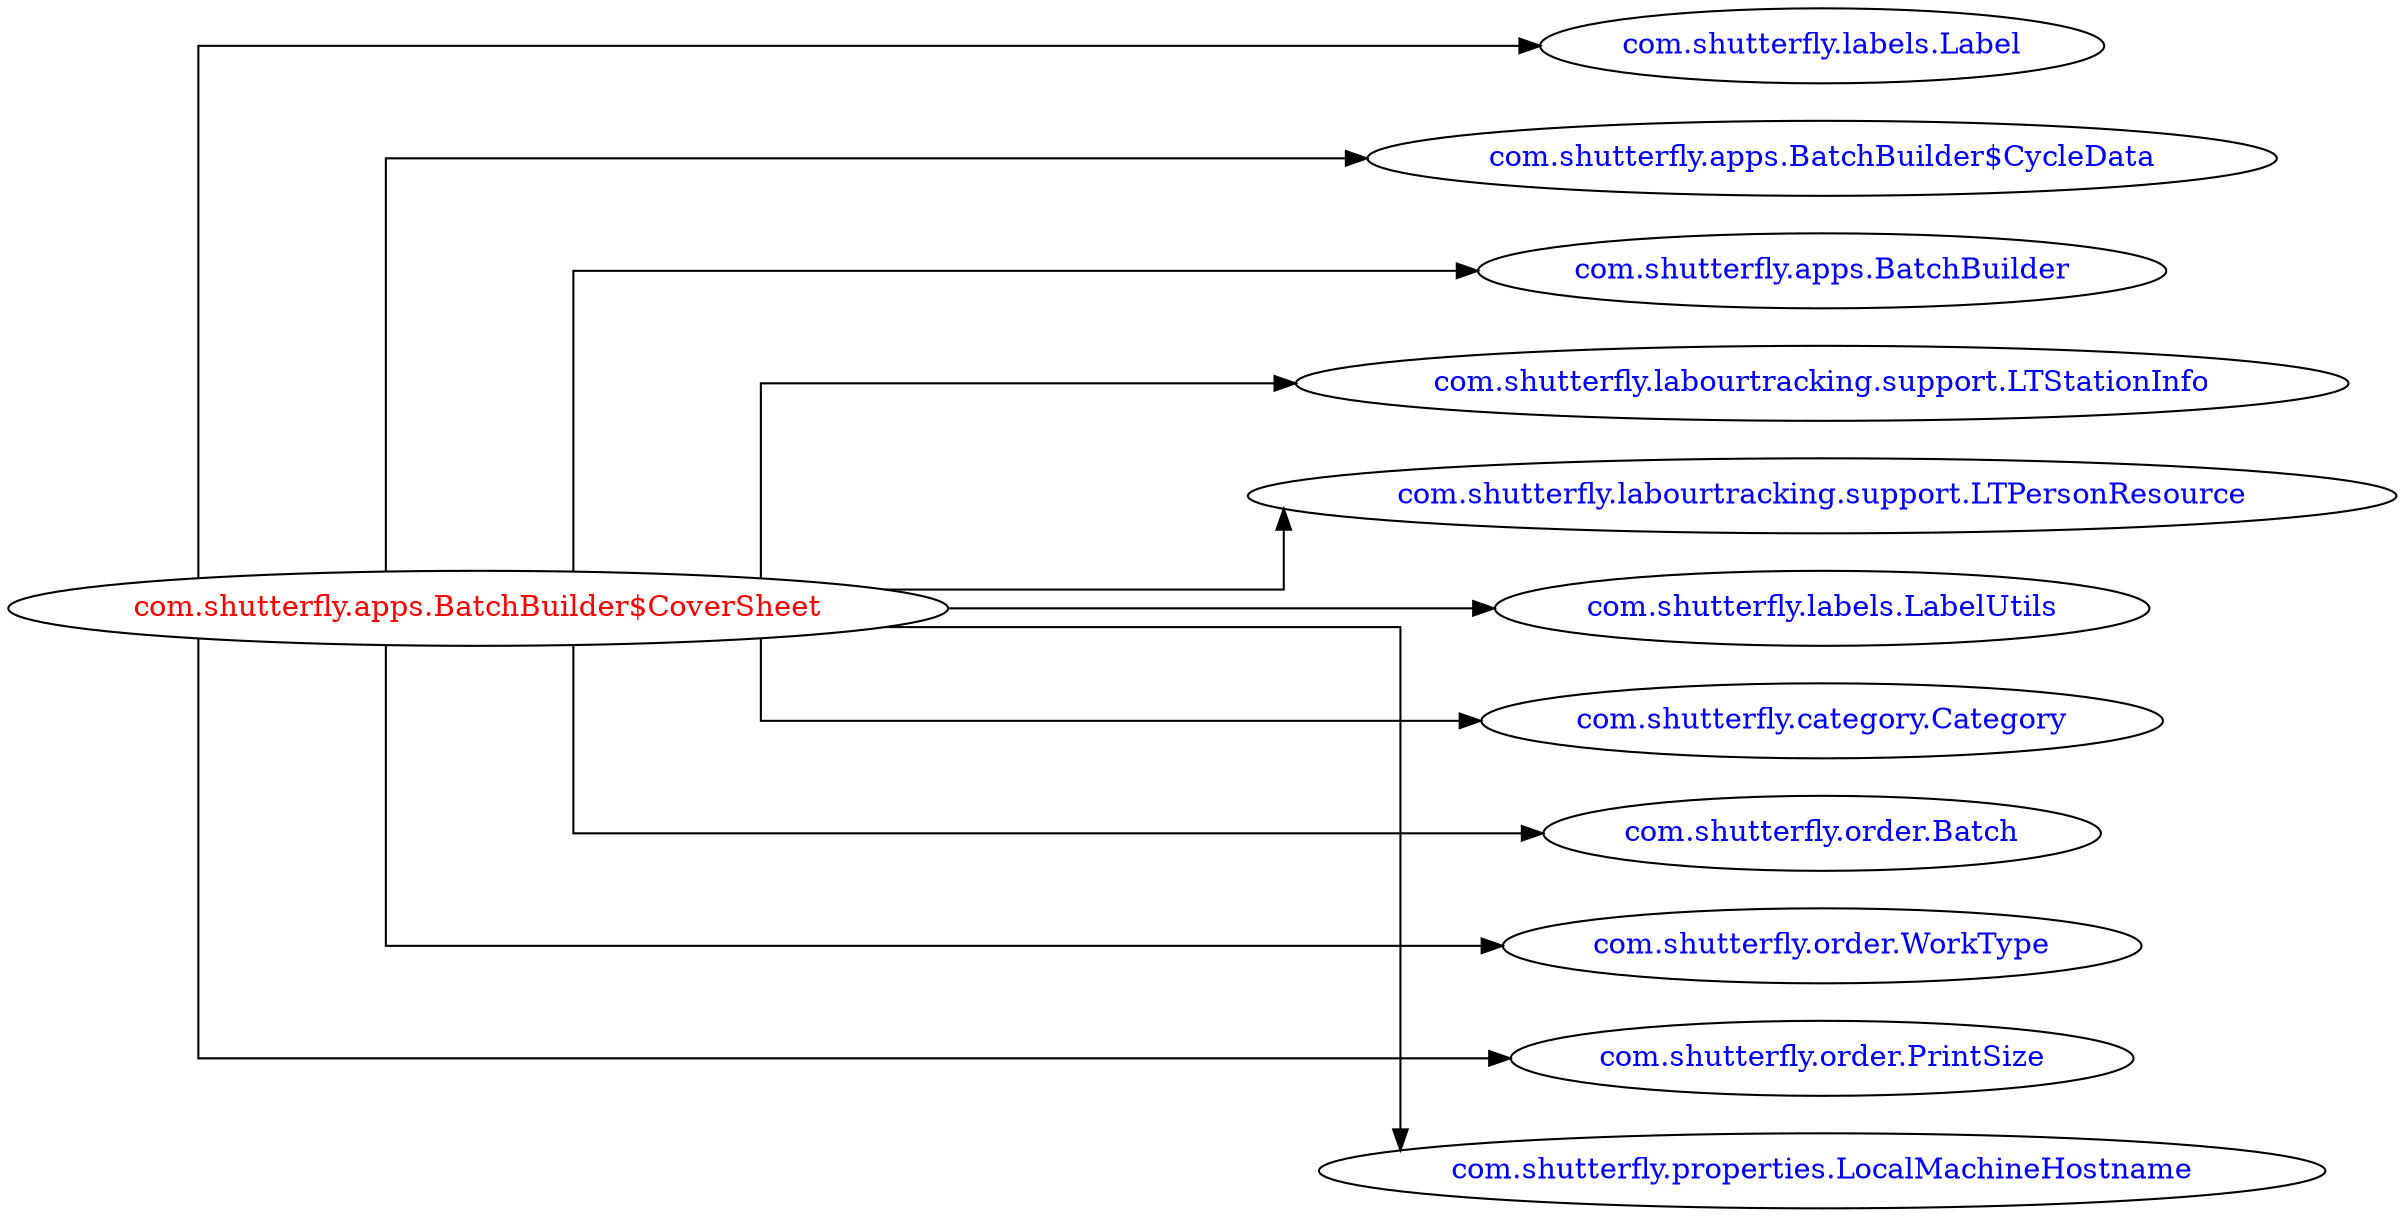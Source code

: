 digraph dependencyGraph {
 concentrate=true;
 ranksep="2.0";
 rankdir="LR"; 
 splines="ortho";
"com.shutterfly.apps.BatchBuilder$CoverSheet" [fontcolor="red"];
"com.shutterfly.labels.Label" [ fontcolor="blue" ];
"com.shutterfly.apps.BatchBuilder$CoverSheet"->"com.shutterfly.labels.Label";
"com.shutterfly.apps.BatchBuilder$CycleData" [ fontcolor="blue" ];
"com.shutterfly.apps.BatchBuilder$CoverSheet"->"com.shutterfly.apps.BatchBuilder$CycleData";
"com.shutterfly.apps.BatchBuilder" [ fontcolor="blue" ];
"com.shutterfly.apps.BatchBuilder$CoverSheet"->"com.shutterfly.apps.BatchBuilder";
"com.shutterfly.labourtracking.support.LTStationInfo" [ fontcolor="blue" ];
"com.shutterfly.apps.BatchBuilder$CoverSheet"->"com.shutterfly.labourtracking.support.LTStationInfo";
"com.shutterfly.labourtracking.support.LTPersonResource" [ fontcolor="blue" ];
"com.shutterfly.apps.BatchBuilder$CoverSheet"->"com.shutterfly.labourtracking.support.LTPersonResource";
"com.shutterfly.labels.LabelUtils" [ fontcolor="blue" ];
"com.shutterfly.apps.BatchBuilder$CoverSheet"->"com.shutterfly.labels.LabelUtils";
"com.shutterfly.category.Category" [ fontcolor="blue" ];
"com.shutterfly.apps.BatchBuilder$CoverSheet"->"com.shutterfly.category.Category";
"com.shutterfly.order.Batch" [ fontcolor="blue" ];
"com.shutterfly.apps.BatchBuilder$CoverSheet"->"com.shutterfly.order.Batch";
"com.shutterfly.order.WorkType" [ fontcolor="blue" ];
"com.shutterfly.apps.BatchBuilder$CoverSheet"->"com.shutterfly.order.WorkType";
"com.shutterfly.order.PrintSize" [ fontcolor="blue" ];
"com.shutterfly.apps.BatchBuilder$CoverSheet"->"com.shutterfly.order.PrintSize";
"com.shutterfly.properties.LocalMachineHostname" [ fontcolor="blue" ];
"com.shutterfly.apps.BatchBuilder$CoverSheet"->"com.shutterfly.properties.LocalMachineHostname";
}
